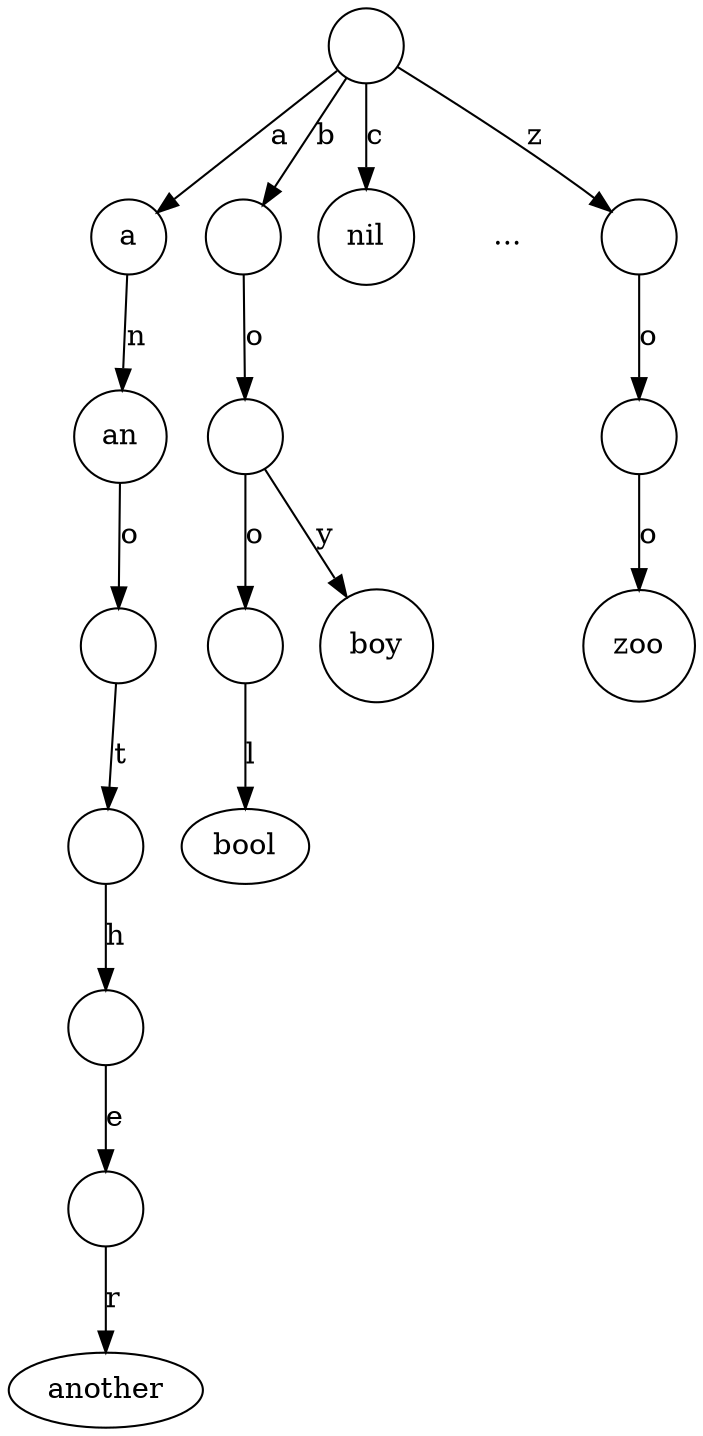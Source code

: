 digraph G{
	node[shape=circle]
	t[label=""];
	ta[label="a"];
	tan[label="an"];
	tano[label=""];
	tanot[label=""];
	tanoth[label=""];
	tanothe[label=""];
	tanother[shape=ellipse, label="another"];
	tanothe->tanother[label="r"]
	tanoth->tanothe[label="e"]
	tanot->tanoth[label="h"]
	tano->tanot[label="t"]
	tan->tano[label="o"]
	ta->tan[label="n"]
	t->ta[label="a"]
	tb[label=""];
	tbo[label=""];
	tboo[label=""];
	tbool[shape=ellipse, label="bool"];
	tboo->tbool[label="l"]
	tbo->tboo[label="o"]
	tboy[label="boy"];
	tbo->tboy[label="y"]
	tb->tbo[label="o"]
	t->tb[label="b"]
	tc[label="nil"];
	t->tc[label="c"]
	tetc[shape=plaintext, label="..."];
	t->tetc[style=invis]
	tz[label=""];
	tzo[label=""];
	tzoo[label="zoo"];
	tzo->tzoo[label="o"]
	tz->tzo[label="o"]
	t->tz[label="z"]
}
